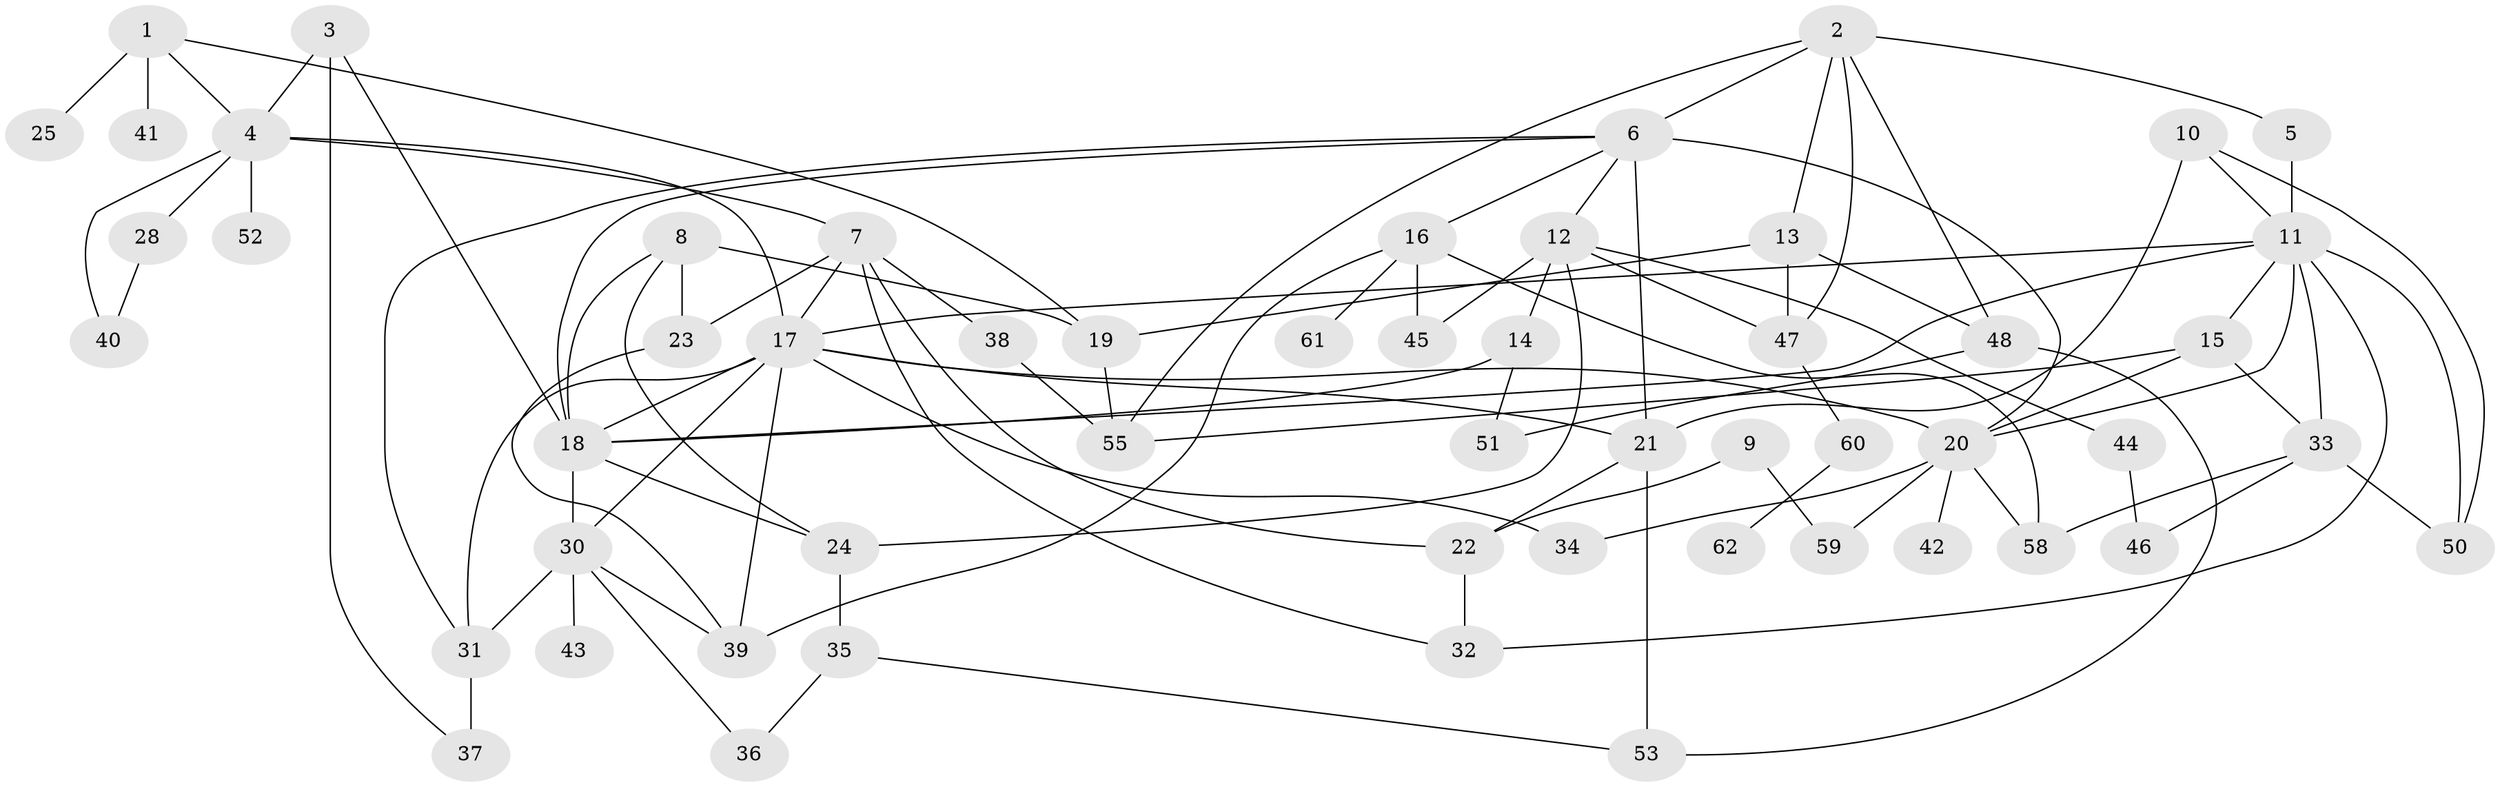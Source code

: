 // original degree distribution, {2: 0.2601626016260163, 3: 0.1951219512195122, 4: 0.1951219512195122, 5: 0.08130081300813008, 1: 0.16260162601626016, 7: 0.016260162601626018, 6: 0.032520325203252036, 0: 0.056910569105691054}
// Generated by graph-tools (version 1.1) at 2025/33/03/09/25 02:33:26]
// undirected, 55 vertices, 99 edges
graph export_dot {
graph [start="1"]
  node [color=gray90,style=filled];
  1;
  2;
  3;
  4;
  5;
  6;
  7;
  8;
  9;
  10;
  11;
  12;
  13;
  14;
  15;
  16;
  17;
  18;
  19;
  20;
  21;
  22;
  23;
  24;
  25;
  28;
  30;
  31;
  32;
  33;
  34;
  35;
  36;
  37;
  38;
  39;
  40;
  41;
  42;
  43;
  44;
  45;
  46;
  47;
  48;
  50;
  51;
  52;
  53;
  55;
  58;
  59;
  60;
  61;
  62;
  1 -- 4 [weight=1.0];
  1 -- 19 [weight=1.0];
  1 -- 25 [weight=1.0];
  1 -- 41 [weight=2.0];
  2 -- 5 [weight=1.0];
  2 -- 6 [weight=1.0];
  2 -- 13 [weight=1.0];
  2 -- 47 [weight=1.0];
  2 -- 48 [weight=1.0];
  2 -- 55 [weight=1.0];
  3 -- 4 [weight=1.0];
  3 -- 18 [weight=1.0];
  3 -- 37 [weight=1.0];
  4 -- 7 [weight=1.0];
  4 -- 17 [weight=1.0];
  4 -- 28 [weight=1.0];
  4 -- 40 [weight=1.0];
  4 -- 52 [weight=1.0];
  5 -- 11 [weight=1.0];
  6 -- 12 [weight=1.0];
  6 -- 16 [weight=1.0];
  6 -- 18 [weight=1.0];
  6 -- 20 [weight=1.0];
  6 -- 21 [weight=2.0];
  6 -- 31 [weight=1.0];
  7 -- 17 [weight=1.0];
  7 -- 22 [weight=1.0];
  7 -- 23 [weight=1.0];
  7 -- 32 [weight=1.0];
  7 -- 38 [weight=1.0];
  8 -- 18 [weight=1.0];
  8 -- 19 [weight=1.0];
  8 -- 23 [weight=2.0];
  8 -- 24 [weight=1.0];
  9 -- 22 [weight=1.0];
  9 -- 59 [weight=1.0];
  10 -- 11 [weight=1.0];
  10 -- 21 [weight=1.0];
  10 -- 50 [weight=1.0];
  11 -- 15 [weight=1.0];
  11 -- 17 [weight=1.0];
  11 -- 18 [weight=1.0];
  11 -- 20 [weight=1.0];
  11 -- 32 [weight=1.0];
  11 -- 33 [weight=1.0];
  11 -- 50 [weight=2.0];
  12 -- 14 [weight=3.0];
  12 -- 24 [weight=1.0];
  12 -- 44 [weight=1.0];
  12 -- 45 [weight=1.0];
  12 -- 47 [weight=1.0];
  13 -- 19 [weight=1.0];
  13 -- 47 [weight=1.0];
  13 -- 48 [weight=1.0];
  14 -- 18 [weight=1.0];
  14 -- 51 [weight=1.0];
  15 -- 20 [weight=1.0];
  15 -- 33 [weight=1.0];
  15 -- 55 [weight=1.0];
  16 -- 39 [weight=1.0];
  16 -- 45 [weight=1.0];
  16 -- 58 [weight=1.0];
  16 -- 61 [weight=1.0];
  17 -- 18 [weight=1.0];
  17 -- 20 [weight=1.0];
  17 -- 21 [weight=2.0];
  17 -- 30 [weight=1.0];
  17 -- 31 [weight=1.0];
  17 -- 34 [weight=1.0];
  17 -- 39 [weight=1.0];
  18 -- 24 [weight=1.0];
  18 -- 30 [weight=2.0];
  19 -- 55 [weight=1.0];
  20 -- 34 [weight=1.0];
  20 -- 42 [weight=1.0];
  20 -- 58 [weight=1.0];
  20 -- 59 [weight=1.0];
  21 -- 22 [weight=1.0];
  21 -- 53 [weight=1.0];
  22 -- 32 [weight=1.0];
  23 -- 39 [weight=1.0];
  24 -- 35 [weight=1.0];
  28 -- 40 [weight=1.0];
  30 -- 31 [weight=2.0];
  30 -- 36 [weight=1.0];
  30 -- 39 [weight=1.0];
  30 -- 43 [weight=1.0];
  31 -- 37 [weight=2.0];
  33 -- 46 [weight=1.0];
  33 -- 50 [weight=1.0];
  33 -- 58 [weight=1.0];
  35 -- 36 [weight=1.0];
  35 -- 53 [weight=1.0];
  38 -- 55 [weight=1.0];
  44 -- 46 [weight=1.0];
  47 -- 60 [weight=1.0];
  48 -- 51 [weight=1.0];
  48 -- 53 [weight=1.0];
  60 -- 62 [weight=1.0];
}
